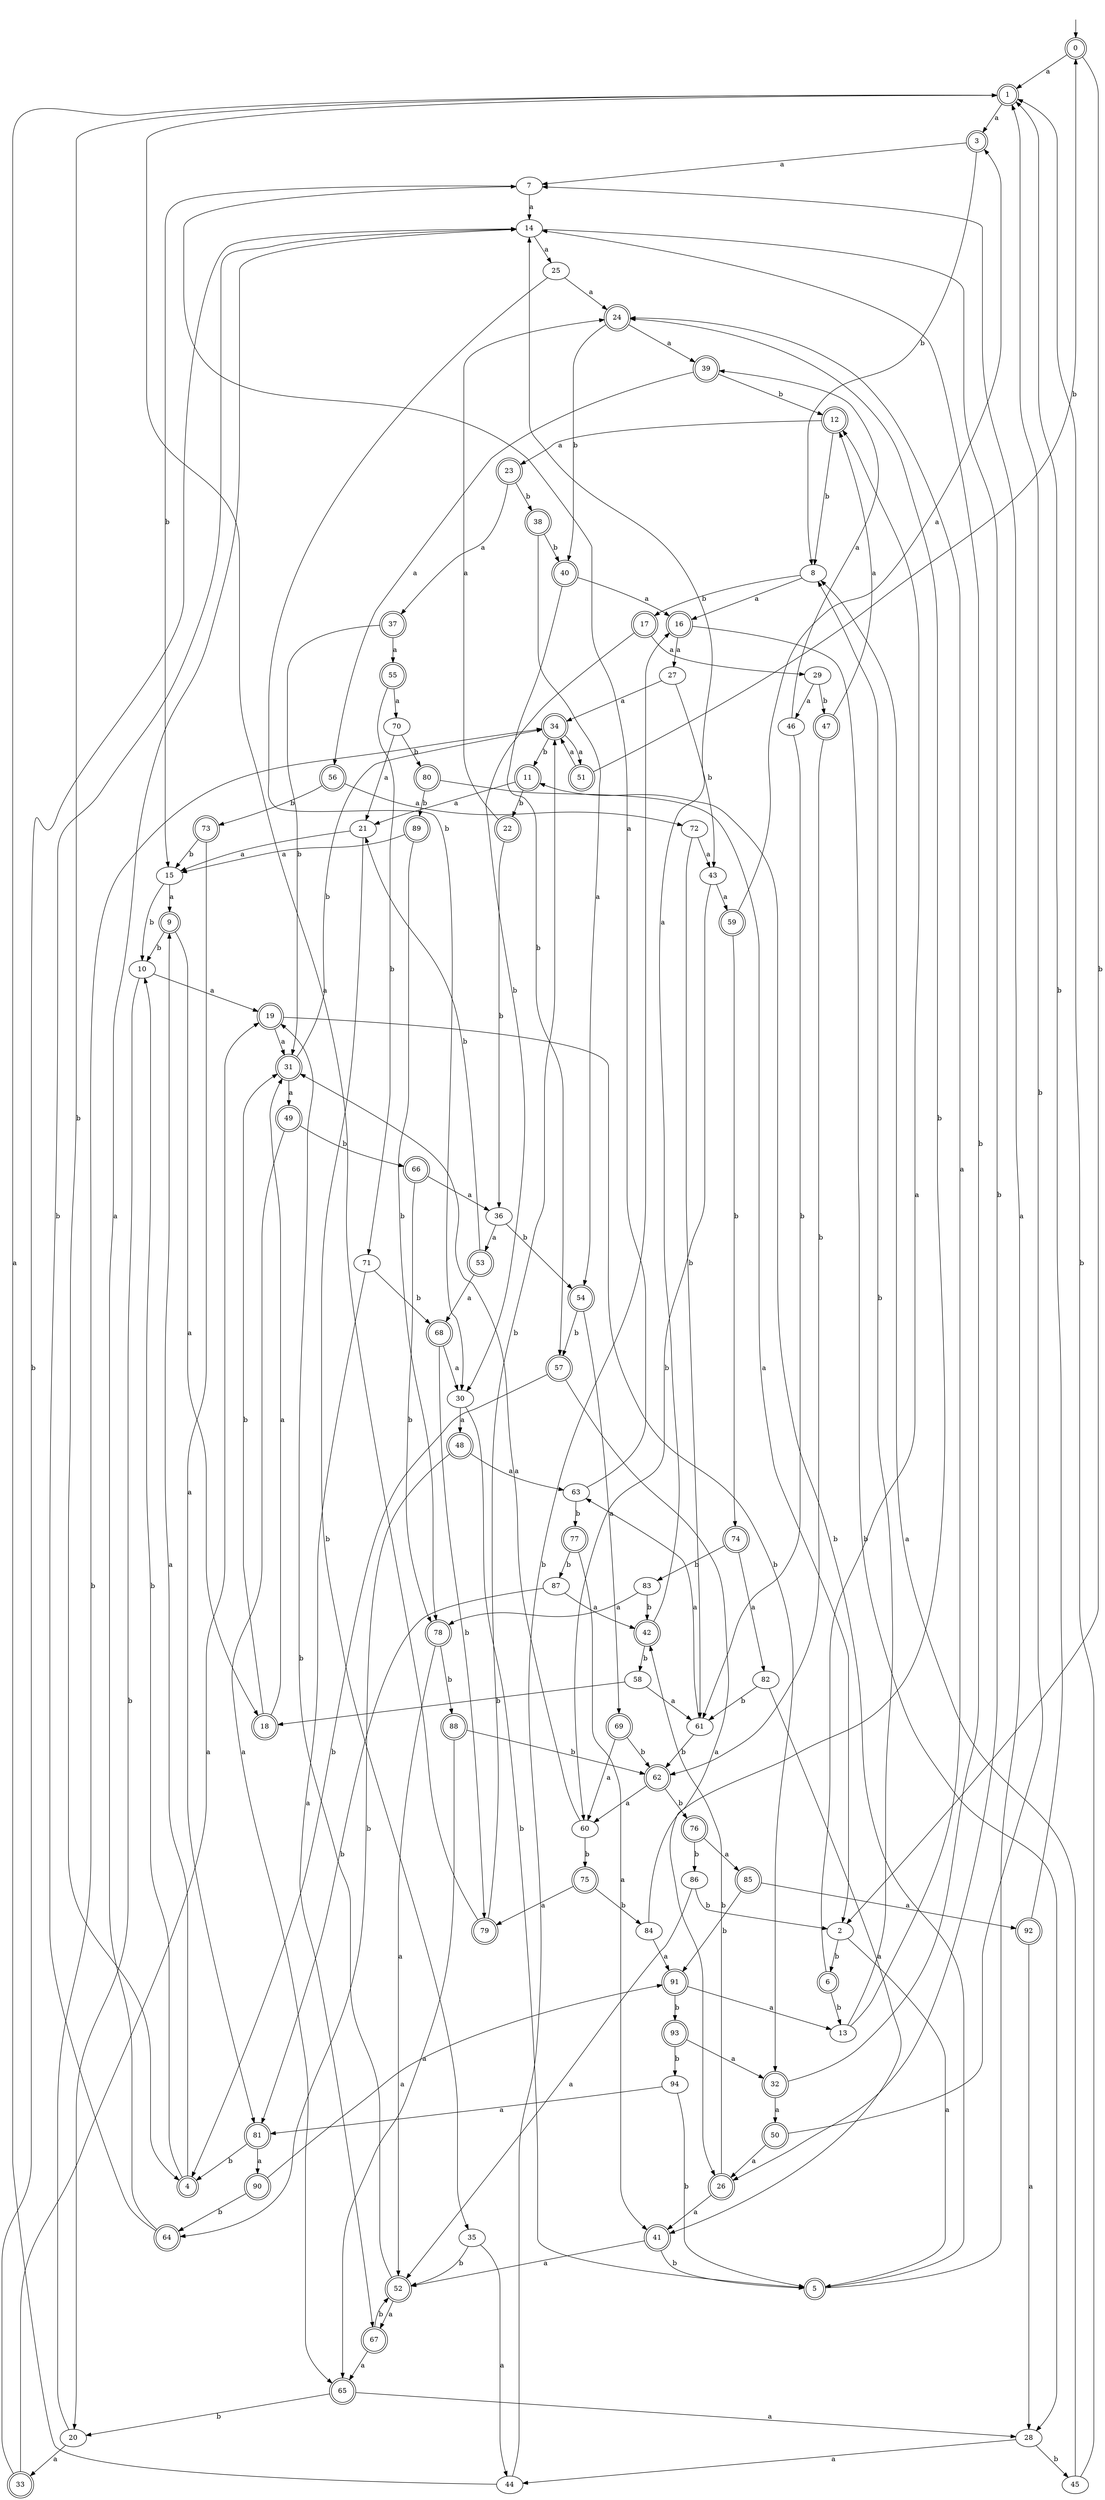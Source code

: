 digraph RandomDFA {
  __start0 [label="", shape=none];
  __start0 -> 0 [label=""];
  0 [shape=circle] [shape=doublecircle]
  0 -> 1 [label="a"]
  0 -> 2 [label="b"]
  1 [shape=doublecircle]
  1 -> 3 [label="a"]
  1 -> 4 [label="b"]
  2
  2 -> 5 [label="a"]
  2 -> 6 [label="b"]
  3 [shape=doublecircle]
  3 -> 7 [label="a"]
  3 -> 8 [label="b"]
  4 [shape=doublecircle]
  4 -> 9 [label="a"]
  4 -> 10 [label="b"]
  5 [shape=doublecircle]
  5 -> 7 [label="a"]
  5 -> 11 [label="b"]
  6 [shape=doublecircle]
  6 -> 12 [label="a"]
  6 -> 13 [label="b"]
  7
  7 -> 14 [label="a"]
  7 -> 15 [label="b"]
  8
  8 -> 16 [label="a"]
  8 -> 17 [label="b"]
  9 [shape=doublecircle]
  9 -> 18 [label="a"]
  9 -> 10 [label="b"]
  10
  10 -> 19 [label="a"]
  10 -> 20 [label="b"]
  11 [shape=doublecircle]
  11 -> 21 [label="a"]
  11 -> 22 [label="b"]
  12 [shape=doublecircle]
  12 -> 23 [label="a"]
  12 -> 8 [label="b"]
  13
  13 -> 24 [label="a"]
  13 -> 8 [label="b"]
  14
  14 -> 25 [label="a"]
  14 -> 26 [label="b"]
  15
  15 -> 9 [label="a"]
  15 -> 10 [label="b"]
  16 [shape=doublecircle]
  16 -> 27 [label="a"]
  16 -> 28 [label="b"]
  17 [shape=doublecircle]
  17 -> 29 [label="a"]
  17 -> 30 [label="b"]
  18 [shape=doublecircle]
  18 -> 31 [label="a"]
  18 -> 31 [label="b"]
  19 [shape=doublecircle]
  19 -> 31 [label="a"]
  19 -> 32 [label="b"]
  20
  20 -> 33 [label="a"]
  20 -> 34 [label="b"]
  21
  21 -> 15 [label="a"]
  21 -> 35 [label="b"]
  22 [shape=doublecircle]
  22 -> 24 [label="a"]
  22 -> 36 [label="b"]
  23 [shape=doublecircle]
  23 -> 37 [label="a"]
  23 -> 38 [label="b"]
  24 [shape=doublecircle]
  24 -> 39 [label="a"]
  24 -> 40 [label="b"]
  25
  25 -> 24 [label="a"]
  25 -> 30 [label="b"]
  26 [shape=doublecircle]
  26 -> 41 [label="a"]
  26 -> 42 [label="b"]
  27
  27 -> 34 [label="a"]
  27 -> 43 [label="b"]
  28
  28 -> 44 [label="a"]
  28 -> 45 [label="b"]
  29
  29 -> 46 [label="a"]
  29 -> 47 [label="b"]
  30
  30 -> 48 [label="a"]
  30 -> 5 [label="b"]
  31 [shape=doublecircle]
  31 -> 49 [label="a"]
  31 -> 34 [label="b"]
  32 [shape=doublecircle]
  32 -> 50 [label="a"]
  32 -> 14 [label="b"]
  33 [shape=doublecircle]
  33 -> 19 [label="a"]
  33 -> 14 [label="b"]
  34 [shape=doublecircle]
  34 -> 51 [label="a"]
  34 -> 11 [label="b"]
  35
  35 -> 44 [label="a"]
  35 -> 52 [label="b"]
  36
  36 -> 53 [label="a"]
  36 -> 54 [label="b"]
  37 [shape=doublecircle]
  37 -> 55 [label="a"]
  37 -> 31 [label="b"]
  38 [shape=doublecircle]
  38 -> 54 [label="a"]
  38 -> 40 [label="b"]
  39 [shape=doublecircle]
  39 -> 56 [label="a"]
  39 -> 12 [label="b"]
  40 [shape=doublecircle]
  40 -> 16 [label="a"]
  40 -> 57 [label="b"]
  41 [shape=doublecircle]
  41 -> 52 [label="a"]
  41 -> 5 [label="b"]
  42 [shape=doublecircle]
  42 -> 14 [label="a"]
  42 -> 58 [label="b"]
  43
  43 -> 59 [label="a"]
  43 -> 60 [label="b"]
  44
  44 -> 1 [label="a"]
  44 -> 16 [label="b"]
  45
  45 -> 8 [label="a"]
  45 -> 1 [label="b"]
  46
  46 -> 39 [label="a"]
  46 -> 61 [label="b"]
  47 [shape=doublecircle]
  47 -> 12 [label="a"]
  47 -> 62 [label="b"]
  48 [shape=doublecircle]
  48 -> 63 [label="a"]
  48 -> 64 [label="b"]
  49 [shape=doublecircle]
  49 -> 65 [label="a"]
  49 -> 66 [label="b"]
  50 [shape=doublecircle]
  50 -> 26 [label="a"]
  50 -> 1 [label="b"]
  51 [shape=doublecircle]
  51 -> 34 [label="a"]
  51 -> 0 [label="b"]
  52 [shape=doublecircle]
  52 -> 67 [label="a"]
  52 -> 19 [label="b"]
  53 [shape=doublecircle]
  53 -> 68 [label="a"]
  53 -> 21 [label="b"]
  54 [shape=doublecircle]
  54 -> 69 [label="a"]
  54 -> 57 [label="b"]
  55 [shape=doublecircle]
  55 -> 70 [label="a"]
  55 -> 71 [label="b"]
  56 [shape=doublecircle]
  56 -> 72 [label="a"]
  56 -> 73 [label="b"]
  57 [shape=doublecircle]
  57 -> 26 [label="a"]
  57 -> 4 [label="b"]
  58
  58 -> 61 [label="a"]
  58 -> 18 [label="b"]
  59 [shape=doublecircle]
  59 -> 3 [label="a"]
  59 -> 74 [label="b"]
  60
  60 -> 31 [label="a"]
  60 -> 75 [label="b"]
  61
  61 -> 63 [label="a"]
  61 -> 62 [label="b"]
  62 [shape=doublecircle]
  62 -> 60 [label="a"]
  62 -> 76 [label="b"]
  63
  63 -> 7 [label="a"]
  63 -> 77 [label="b"]
  64 [shape=doublecircle]
  64 -> 14 [label="a"]
  64 -> 14 [label="b"]
  65 [shape=doublecircle]
  65 -> 28 [label="a"]
  65 -> 20 [label="b"]
  66 [shape=doublecircle]
  66 -> 36 [label="a"]
  66 -> 78 [label="b"]
  67 [shape=doublecircle]
  67 -> 65 [label="a"]
  67 -> 52 [label="b"]
  68 [shape=doublecircle]
  68 -> 30 [label="a"]
  68 -> 79 [label="b"]
  69 [shape=doublecircle]
  69 -> 60 [label="a"]
  69 -> 62 [label="b"]
  70
  70 -> 21 [label="a"]
  70 -> 80 [label="b"]
  71
  71 -> 67 [label="a"]
  71 -> 68 [label="b"]
  72
  72 -> 43 [label="a"]
  72 -> 61 [label="b"]
  73 [shape=doublecircle]
  73 -> 81 [label="a"]
  73 -> 15 [label="b"]
  74 [shape=doublecircle]
  74 -> 82 [label="a"]
  74 -> 83 [label="b"]
  75 [shape=doublecircle]
  75 -> 79 [label="a"]
  75 -> 84 [label="b"]
  76 [shape=doublecircle]
  76 -> 85 [label="a"]
  76 -> 86 [label="b"]
  77 [shape=doublecircle]
  77 -> 41 [label="a"]
  77 -> 87 [label="b"]
  78 [shape=doublecircle]
  78 -> 52 [label="a"]
  78 -> 88 [label="b"]
  79 [shape=doublecircle]
  79 -> 1 [label="a"]
  79 -> 34 [label="b"]
  80 [shape=doublecircle]
  80 -> 2 [label="a"]
  80 -> 89 [label="b"]
  81 [shape=doublecircle]
  81 -> 90 [label="a"]
  81 -> 4 [label="b"]
  82
  82 -> 41 [label="a"]
  82 -> 61 [label="b"]
  83
  83 -> 78 [label="a"]
  83 -> 42 [label="b"]
  84
  84 -> 91 [label="a"]
  84 -> 24 [label="b"]
  85 [shape=doublecircle]
  85 -> 92 [label="a"]
  85 -> 91 [label="b"]
  86
  86 -> 52 [label="a"]
  86 -> 2 [label="b"]
  87
  87 -> 42 [label="a"]
  87 -> 81 [label="b"]
  88 [shape=doublecircle]
  88 -> 65 [label="a"]
  88 -> 62 [label="b"]
  89 [shape=doublecircle]
  89 -> 15 [label="a"]
  89 -> 78 [label="b"]
  90 [shape=doublecircle]
  90 -> 91 [label="a"]
  90 -> 64 [label="b"]
  91 [shape=doublecircle]
  91 -> 13 [label="a"]
  91 -> 93 [label="b"]
  92 [shape=doublecircle]
  92 -> 28 [label="a"]
  92 -> 1 [label="b"]
  93 [shape=doublecircle]
  93 -> 32 [label="a"]
  93 -> 94 [label="b"]
  94
  94 -> 81 [label="a"]
  94 -> 5 [label="b"]
}
